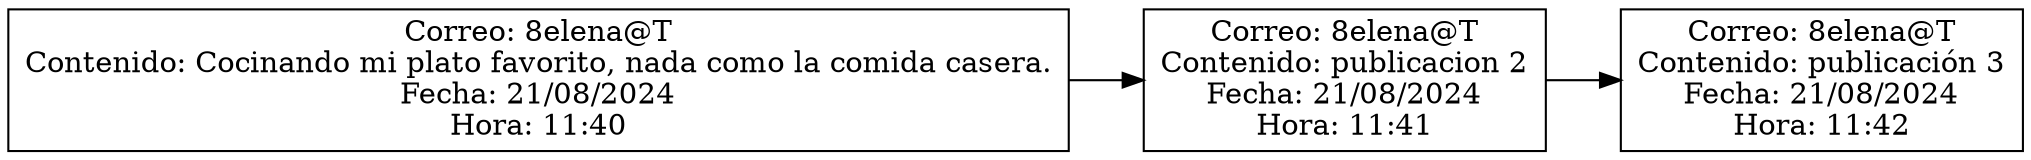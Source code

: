 digraph G {
    node [shape=record];
    rankdir=LR;
    node0 [label="{Correo: 8elena@T\nContenido: Cocinando mi plato favorito, nada como la comida casera.\nFecha: 21/08/2024\nHora: 11:40}"];
    node1 [label="{Correo: 8elena@T\nContenido: publicacion 2\nFecha: 21/08/2024\nHora: 11:41}"];
    node0 -> node1;
    node2 [label="{Correo: 8elena@T\nContenido: publicación 3\nFecha: 21/08/2024\nHora: 11:42}"];
    node1 -> node2;
}
